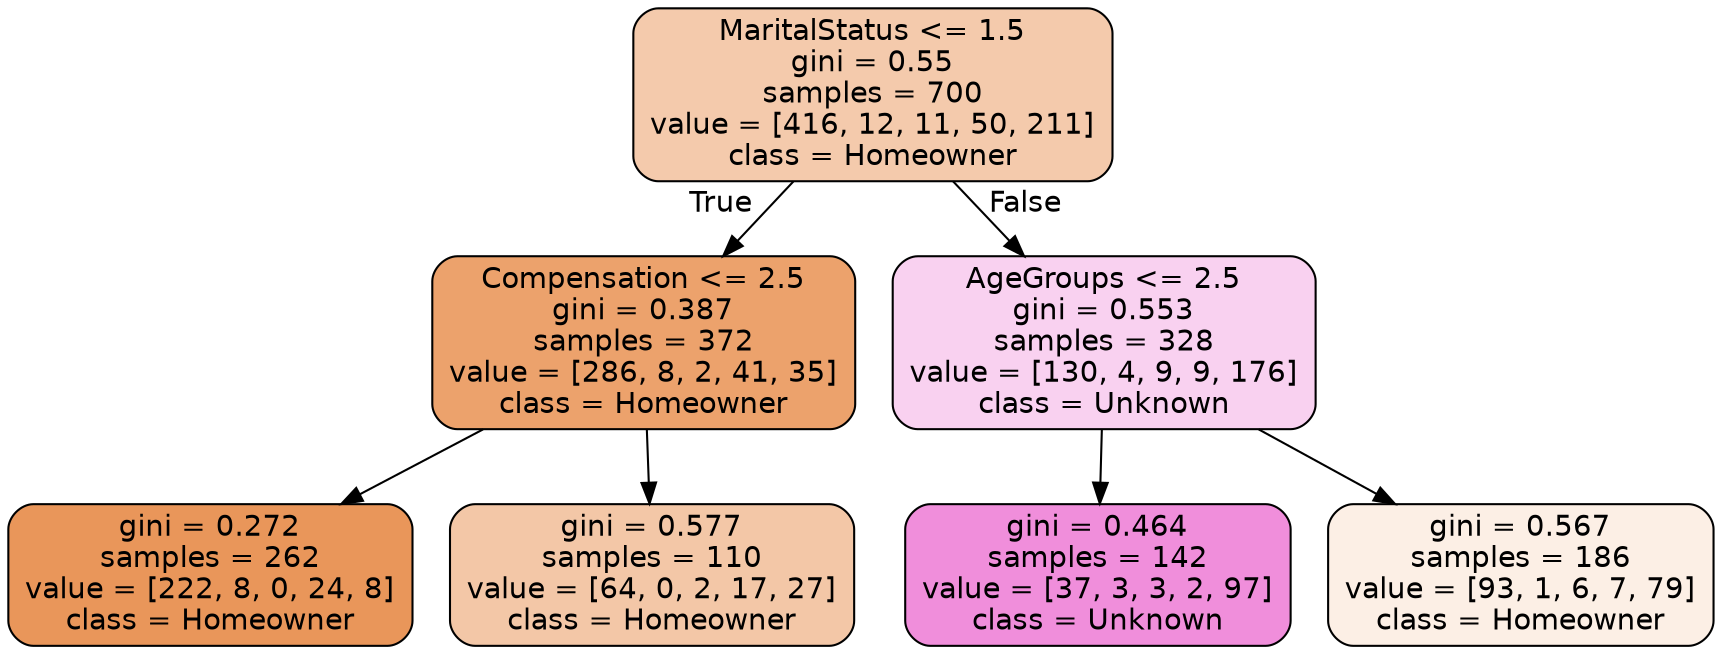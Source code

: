 digraph Tree {
node [shape=box, style="filled, rounded", color="black", fontname="helvetica"] ;
edge [fontname="helvetica"] ;
0 [label="MaritalStatus <= 1.5\ngini = 0.55\nsamples = 700\nvalue = [416, 12, 11, 50, 211]\nclass = Homeowner", fillcolor="#f4caac"] ;
1 [label="Compensation <= 2.5\ngini = 0.387\nsamples = 372\nvalue = [286, 8, 2, 41, 35]\nclass = Homeowner", fillcolor="#eca26c"] ;
0 -> 1 [labeldistance=2.5, labelangle=45, headlabel="True"] ;
2 [label="gini = 0.272\nsamples = 262\nvalue = [222, 8, 0, 24, 8]\nclass = Homeowner", fillcolor="#e9965a"] ;
1 -> 2 ;
3 [label="gini = 0.577\nsamples = 110\nvalue = [64, 0, 2, 17, 27]\nclass = Homeowner", fillcolor="#f3c7a7"] ;
1 -> 3 ;
4 [label="AgeGroups <= 2.5\ngini = 0.553\nsamples = 328\nvalue = [130, 4, 9, 9, 176]\nclass = Unknown", fillcolor="#f9d1f0"] ;
0 -> 4 [labeldistance=2.5, labelangle=-45, headlabel="False"] ;
5 [label="gini = 0.464\nsamples = 142\nvalue = [37, 3, 3, 2, 97]\nclass = Unknown", fillcolor="#f08edb"] ;
4 -> 5 ;
6 [label="gini = 0.567\nsamples = 186\nvalue = [93, 1, 6, 7, 79]\nclass = Homeowner", fillcolor="#fcefe5"] ;
4 -> 6 ;
}